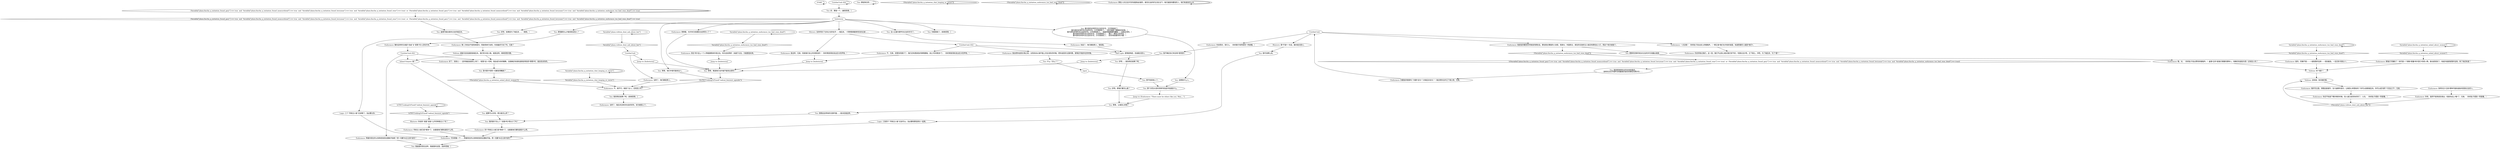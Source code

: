 # WHIRLING F2 ORB / Faschist Quest Initiation
# Endurance urges you to find a way to turn back time -- in the name of Revachol, in the name of love.
# ==================================================
digraph G {
	  0 [label="START"];
	  1 [label="input"];
	  2 [label="Endurance: 我是指你睡觉的时候说的那些话。那些意志薄弱的小流氓、怪家伙、外国债主、疯狂的无政府主义者还有那些女人们，把这个地方给毁了。"];
	  3 [label="You: 我就喜欢现在这样，我就喜欢这里。[放弃思维。]"];
	  4 [label="Endurance: 保护宗主国，清理这座城市，复兴迪斯科音乐，让她回心转意如何？你可以拯救瑞瓦肖。你可以成为那个*天选之子*，兄弟。"];
	  5 [label="Untitled hub (02)"];
	  6 [label="Half Light: 爱情是狗屁，忠诚毫无意义。"];
	  7 [label="You: 那我要怎么才能找到这些人？"];
	  8 [label="You: 没想到什么人。"];
	  9 [label="Endurance: 是的，的确不错——一座智慧的宝库——但别着急，一定还有*其他人*。"];
	  10 [label="Logic: 三个“传统主义者”应该够了。没必要太多。"];
	  11 [label="Jump to: [Endurance: \"There must be others like you. Men,...\"]"];
	  12 [label="Endurance: 不，她不行。她是个女人。还有别人吗？"];
	  13 [label="Jump to: [hubotoron]"];
	  14 [label="Endurance: 可你想象一下……带着现在的认知和经验回去重新开始。把一切都*纠正过来*如何？"];
	  15 [label="Untitled hub (02)"];
	  16 [label="You: 我觉得还是算了吧。[拒绝思想。]"];
	  17 [label="Jump to: [hubotoron]"];
	  18 [label="You: 我*真的*觉得一切都变得糟透了……"];
	  19 [label="Variable[\"plaza.fascha_q_initiation_endurance_too_bad_rene_dead\"]"];
	  20 [label="Variable[\"plaza.fascha_q_initiation_endurance_too_bad_rene_dead\"]", shape=diamond];
	  21 [label="!(Variable[\"plaza.fascha_q_initiation_endurance_too_bad_rene_dead\"])", shape=diamond];
	  22 [label="You: 那些狗日的……"];
	  23 [label="Endurance: 你还不知道下哪步棋的时候，别人就已经将你的军了，士兵。（你的肚子感到一阵紧绷。）"];
	  24 [label="Inland Empire: 她？"];
	  25 [label="You: 好吧，那我们要怎么做？"];
	  26 [label="Endurance: 你要放弃救赎吗？你要*复仇*？对瑞瓦肖复仇？！我还把你当作王下骑士呢，兄弟。"];
	  27 [label="Endurance: 现在*有*这么一个人带着激情来珍视过去。有句话说得好：执着于过去，方能塑造未来。"];
	  28 [label="Endurance: 传统主义者已经*够多*了。去看看他们都知道些什么吧。"];
	  29 [label="Variable[\"plaza.fascha_q_initiation_rhet_longing_or_racist\"]"];
	  30 [label="Variable[\"plaza.fascha_q_initiation_rhet_longing_or_racist\"]", shape=diamond];
	  31 [label="!(Variable[\"plaza.fascha_q_initiation_rhet_longing_or_racist\"])", shape=diamond];
	  32 [label="IsTHCCookingOrFixed(\"radical_feminist_agenda\")"];
	  33 [label="IsTHCCookingOrFixed(\"radical_feminist_agenda\")", shape=diamond];
	  34 [label="!(IsTHCCookingOrFixed(\"radical_feminist_agenda\"))", shape=diamond];
	  35 [label="Endurance: 别逗了，他们都是男人，相信我。"];
	  36 [label="Endurance: 那我们可赚到了！他可是一个拥有*胆量*和*回忆*的男人啊。我也感觉到了。他或许就是智慧的宝库。除了他还有谁？"];
	  37 [label="Endurance: 当然了，他们都是男人。"];
	  38 [label="You: 我的肠子怎么了？是我*吃*得太少了吗？"];
	  39 [label="Endurance: 带着你现在的认知和经验回去重新开始呢？把一切都*纠正过来*如何？"];
	  40 [label="You: 等等，让谁回心转意？"];
	  41 [label="Endurance: 像你这样终日渴望“忠诚”与“爱情”的人还有许多。"];
	  42 [label="Endurance: 想想看，也许你已经遇到过这样的人了？"];
	  43 [label="You: 盖理可能会喜欢过去的瑞瓦肖。"];
	  44 [label="Variable[\"plaza.fascha_q_initiation_endurance_too_bad_rene_dead\"]"];
	  45 [label="Variable[\"plaza.fascha_q_initiation_endurance_too_bad_rene_dead\"]", shape=diamond];
	  46 [label="!(Variable[\"plaza.fascha_q_initiation_endurance_too_bad_rene_dead\"])", shape=diamond];
	  47 [label="Endurance: 四个传统主义者已经*够多*了。去看看他们都知道些什么吧。"];
	  48 [label="Endurance: 不，兄弟，别管你的肠子了，我们还有更紧急的事情要做。该让*时间倒流*了。（你的胃部深处发出巨大的声响。）"];
	  49 [label="You: 等等，他们中很可能有女人。"];
	  50 [label="You: 我觉得测颅先生符合你的描述。\n测颅先生似乎很怀念他塞美尼祖先的那些光辉岁月……"];
	  51 [label="Endurance: 好了，别担心——这时候就该直觉上场了，*感受*这一切吧。我会成为你的眼睛，当我确定有谁知道某些特别的*事情*时，就会告诉你的。"];
	  52 [label="You: 好吧……我觉得还是算了吧。"];
	  53 [label="Endurance: 那些人对过去岁月的渴望如此强烈，甚至无法好好生活在当下。他们就是你要找的人，他们知道该怎么办。"];
	  54 [label="Untitled hub (02)"];
	  55 [label="You: 你看错我了。[拒绝思想。]"];
	  56 [label="You: 想不到其他人了。"];
	  57 [label="Endurance: 你说得对，哥们儿。（你的肠子突然感觉一阵紧绷。）"];
	  58 [label="You: 我不确定自己有没有*感觉到*。"];
	  59 [label="You: 什么？怎么了？"];
	  60 [label="Untitled hub"];
	  61 [label="Shivers: 当你听到了生命之光的名字——瑞瓦肖，一阵寒意顺着脊背流向全身……"];
	  62 [label="You: 那个灰色头发的货車司机或许知道些什么。"];
	  63 [label="(Variable[\"plaza.fascha_q_initiation_found_gary\"] == true  and  Variable[\"plaza.fascha_q_initiation_found_measurehead\"] == true  and  Variable[\"plaza.fascha_q_initiation_found_lorryman\"] == true  and  Variable[\"plaza.fascha_q_initiation_found_rene\"] == true)  or  (Variable[\"plaza.fascha_q_initiation_found_gary\"] == true  and  Variable[\"plaza.fascha_q_initiation_found_measurehead\"] == true  and  Variable[\"plaza.fascha_q_initiation_found_lorryman\"] == true  and  Variable[\"plaza.fascha_q_initiation_endurance_too_bad_rene_dead\"] == true)"];
	  64 [label="(Variable[\"plaza.fascha_q_initiation_found_gary\"] == true  and  Variable[\"plaza.fascha_q_initiation_found_measurehead\"] == true  and  Variable[\"plaza.fascha_q_initiation_found_lorryman\"] == true  and  Variable[\"plaza.fascha_q_initiation_found_rene\"] == true)  or  (Variable[\"plaza.fascha_q_initiation_found_gary\"] == true  and  Variable[\"plaza.fascha_q_initiation_found_measurehead\"] == true  and  Variable[\"plaza.fascha_q_initiation_found_lorryman\"] == true  and  Variable[\"plaza.fascha_q_initiation_endurance_too_bad_rene_dead\"] == true)", shape=diamond];
	  65 [label="!((Variable[\"plaza.fascha_q_initiation_found_gary\"] == true  and  Variable[\"plaza.fascha_q_initiation_found_measurehead\"] == true  and  Variable[\"plaza.fascha_q_initiation_found_lorryman\"] == true  and  Variable[\"plaza.fascha_q_initiation_found_rene\"] == true)  or  (Variable[\"plaza.fascha_q_initiation_found_gary\"] == true  and  Variable[\"plaza.fascha_q_initiation_found_measurehead\"] == true  and  Variable[\"plaza.fascha_q_initiation_found_lorryman\"] == true  and  Variable[\"plaza.fascha_q_initiation_endurance_too_bad_rene_dead\"] == true))", shape=diamond];
	  66 [label="Logic: 三到四个“传统主义者”应该可以。没必要和那些家伙一起疯。"];
	  67 [label="Endurance: 你有，虽然不是用语言表达，但是你这么*做*了，兄弟。（你的肚子感到一阵紧绷。）"];
	  68 [label="Jump to: [hubotoron]"];
	  69 [label="Rhetoric: 那*不是*一句话。跟本毫无意义。"];
	  70 [label="You: 就算可以实现，那又能怎么样？"];
	  71 [label="Volition: 没有谁，别问她的事。"];
	  72 [label="Endurance: 第二次机会不是用来提问，而是用来行动的。你准备好行动了吗，兄弟？"];
	  73 [label="Endurance: 哦，对。（你的肚子发出赞同的隆隆声。）盖理*正好*是我们想要的那种人。他确实知道些东西！还有别人吗？"];
	  74 [label="Endurance: 一点没错！（你的肚子发出安心的隆隆声。）*那正是*我们在寻找的渴望。知道答案的人就是*他们*。"];
	  75 [label="You: 想想这会带来的无限可能……我决定就这样。"];
	  76 [label="Variable[\"plaza.volition_dont_ask_about_her\"]"];
	  77 [label="Variable[\"plaza.volition_dont_ask_about_her\"]", shape=diamond];
	  78 [label="!(Variable[\"plaza.volition_dont_ask_about_her\"])", shape=diamond];
	  79 [label="Untitled hub"];
	  80 [label="Volition: 你个傻子！"];
	  81 [label="Jump to: [hubotoron]"];
	  82 [label="Endurance: 我会把你送回日落之前，太阳尚未从海平面上完全消失的时候。把你送回宗主国时期，爱情还可能存在的时候。"];
	  83 [label="You: 等等，难道他们当中就不能有女孩吗？"];
	  84 [label="hubotoron"];
	  85 [label="Endurance: 历史将铭记我们，这一回，我们不必担心她对我们好不好。*回到过去*吧，王下骑士。冲吧，为了瑞瓦肖，为了*爱*！"];
	  86 [label="Rhetoric: 你说的“渴望”是指“公开的种族主义”吗？"];
	  87 [label="Variable[\"plaza.fascha_q_initiation_asked_about_women\"]"];
	  88 [label="Variable[\"plaza.fascha_q_initiation_asked_about_women\"]", shape=diamond];
	  89 [label="!(Variable[\"plaza.fascha_q_initiation_asked_about_women\"])", shape=diamond];
	  90 [label="Endurance: 是这样，兄弟，但是我们会让时间倒流的！（你的胃部深处发出巨大的声响。）"];
	  91 [label="You: 好吧，如果是为了瑞瓦肖……（继续。）"];
	  92 [label="You: 肥胖的货車司机对过去的岁月流露出渴望。"];
	  93 [label="You: 我可没那么说。"];
	  94 [label="Endurance: 测颅先生*正是*那种可能知道如何回到过去的人。"];
	  95 [label="Volition: 超级马拉松就是指瑞瓦肖。我们的大街小巷。就是这样。继续回答问题。"];
	  96 [label="You: 没人比雷内更怀念过去的岁月了。"];
	  97 [label="You: 雷内真的非常怀念过去的岁月。只可惜他死了。\n雷内真的非常怀念过去的岁月。只可惜他死了。（用手指摸了摸胸前的奖章。）\n雷内真的非常怀念过去的岁月。只可惜他死了。（挺直穿着警服的腰板——这是必须的。）\n雷内真的非常怀念过去的岁月。只可惜他死了。（瞥了一眼自己的夹克。）\n雷内真的非常怀念过去的岁月。只可惜他死了。（悲伤地拍着你的大腿。）"];
	  98 [label="You: 好，算我一个。[接受思想。]"];
	  99 [label="Endurance: 当然了，瑞瓦肖没有你也会好好的。别为她担心了。"];
	  0 -> 0
	  1 -> 56
	  2 -> 92
	  2 -> 21
	  4 -> 23
	  5 -> 24
	  5 -> 51
	  5 -> 39
	  6 -> 52
	  7 -> 41
	  8 -> 62
	  9 -> 80
	  10 -> 14
	  11 -> 40
	  12 -> 16
	  13 -> 83
	  14 -> 3
	  15 -> 98
	  15 -> 15
	  16 -> 99
	  17 -> 83
	  18 -> 89
	  19 -> 19
	  19 -> 20
	  20 -> 9
	  21 -> 65
	  22 -> 22
	  23 -> 78
	  24 -> 70
	  25 -> 40
	  26 -> 60
	  27 -> 68
	  28 -> 14
	  29 -> 29
	  29 -> 30
	  30 -> 12
	  31 -> 31
	  32 -> 32
	  32 -> 33
	  33 -> 86
	  34 -> 12
	  35 -> 6
	  36 -> 80
	  37 -> 12
	  38 -> 47
	  39 -> 3
	  40 -> 75
	  41 -> 5
	  42 -> 83
	  43 -> 72
	  44 -> 44
	  44 -> 45
	  45 -> 27
	  46 -> 46
	  47 -> 14
	  48 -> 81
	  49 -> 34
	  50 -> 26
	  51 -> 18
	  52 -> 25
	  53 -> 53
	  54 -> 48
	  54 -> 82
	  54 -> 6
	  56 -> 62
	  57 -> 58
	  58 -> 13
	  59 -> 1
	  60 -> 57
	  60 -> 74
	  60 -> 2
	  60 -> 69
	  61 -> 90
	  61 -> 54
	  62 -> 11
	  63 -> 64
	  63 -> 63
	  64 -> 43
	  65 -> 50
	  66 -> 14
	  67 -> 78
	  68 -> 83
	  69 -> 93
	  70 -> 38
	  71 -> 4
	  72 -> 95
	  73 -> 80
	  74 -> 85
	  75 -> 38
	  76 -> 76
	  76 -> 77
	  77 -> 79
	  78 -> 71
	  79 -> 17
	  79 -> 37
	  80 -> 71
	  81 -> 83
	  82 -> 59
	  83 -> 34
	  84 -> 96
	  84 -> 97
	  84 -> 7
	  84 -> 42
	  84 -> 49
	  84 -> 55
	  84 -> 91
	  84 -> 61
	  86 -> 28
	  87 -> 88
	  87 -> 87
	  88 -> 36
	  89 -> 12
	  90 -> 81
	  91 -> 10
	  92 -> 73
	  93 -> 66
	  94 -> 67
	  95 -> 24
	  95 -> 51
	  96 -> 35
	  97 -> 8
	  98 -> 84
}

